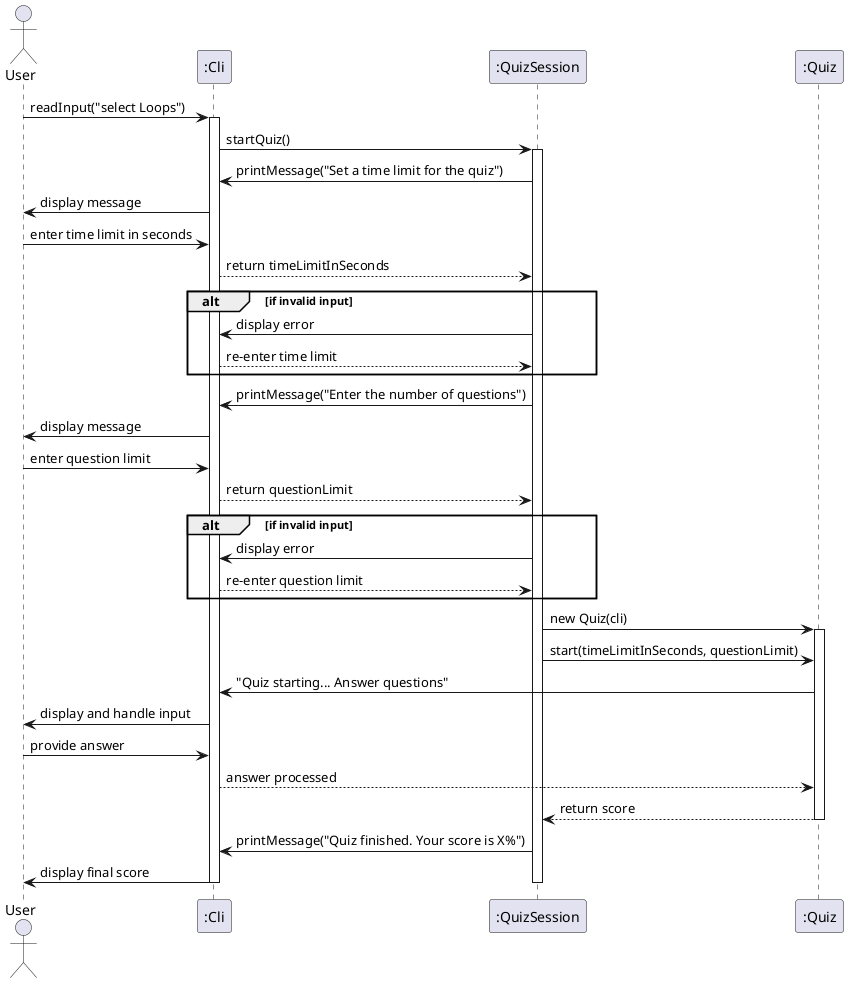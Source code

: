 @startuml
actor User

participant ":Cli" as CLI
participant ":QuizSession" as QS
participant ":Quiz" as Q

User -> CLI : readInput("select Loops")
activate CLI
CLI -> QS : startQuiz()
activate QS

QS -> CLI : printMessage("Set a time limit for the quiz")
CLI -> User : display message
User -> CLI : enter time limit in seconds
CLI --> QS : return timeLimitInSeconds

alt if invalid input
    QS -> CLI : display error
    CLI --> QS : re-enter time limit
end

QS -> CLI : printMessage("Enter the number of questions")
CLI -> User : display message
User -> CLI : enter question limit
CLI --> QS : return questionLimit

alt if invalid input
    QS -> CLI : display error
    CLI --> QS : re-enter question limit
end

QS -> Q : new Quiz(cli)
activate Q
QS -> Q : start(timeLimitInSeconds, questionLimit)
Q -> CLI : "Quiz starting... Answer questions"
CLI -> User : display and handle input
User -> CLI : provide answer
CLI --> Q : answer processed

Q --> QS : return score
deactivate Q

QS -> CLI : printMessage("Quiz finished. Your score is X%")
CLI -> User : display final score

deactivate QS
deactivate CLI
@enduml
